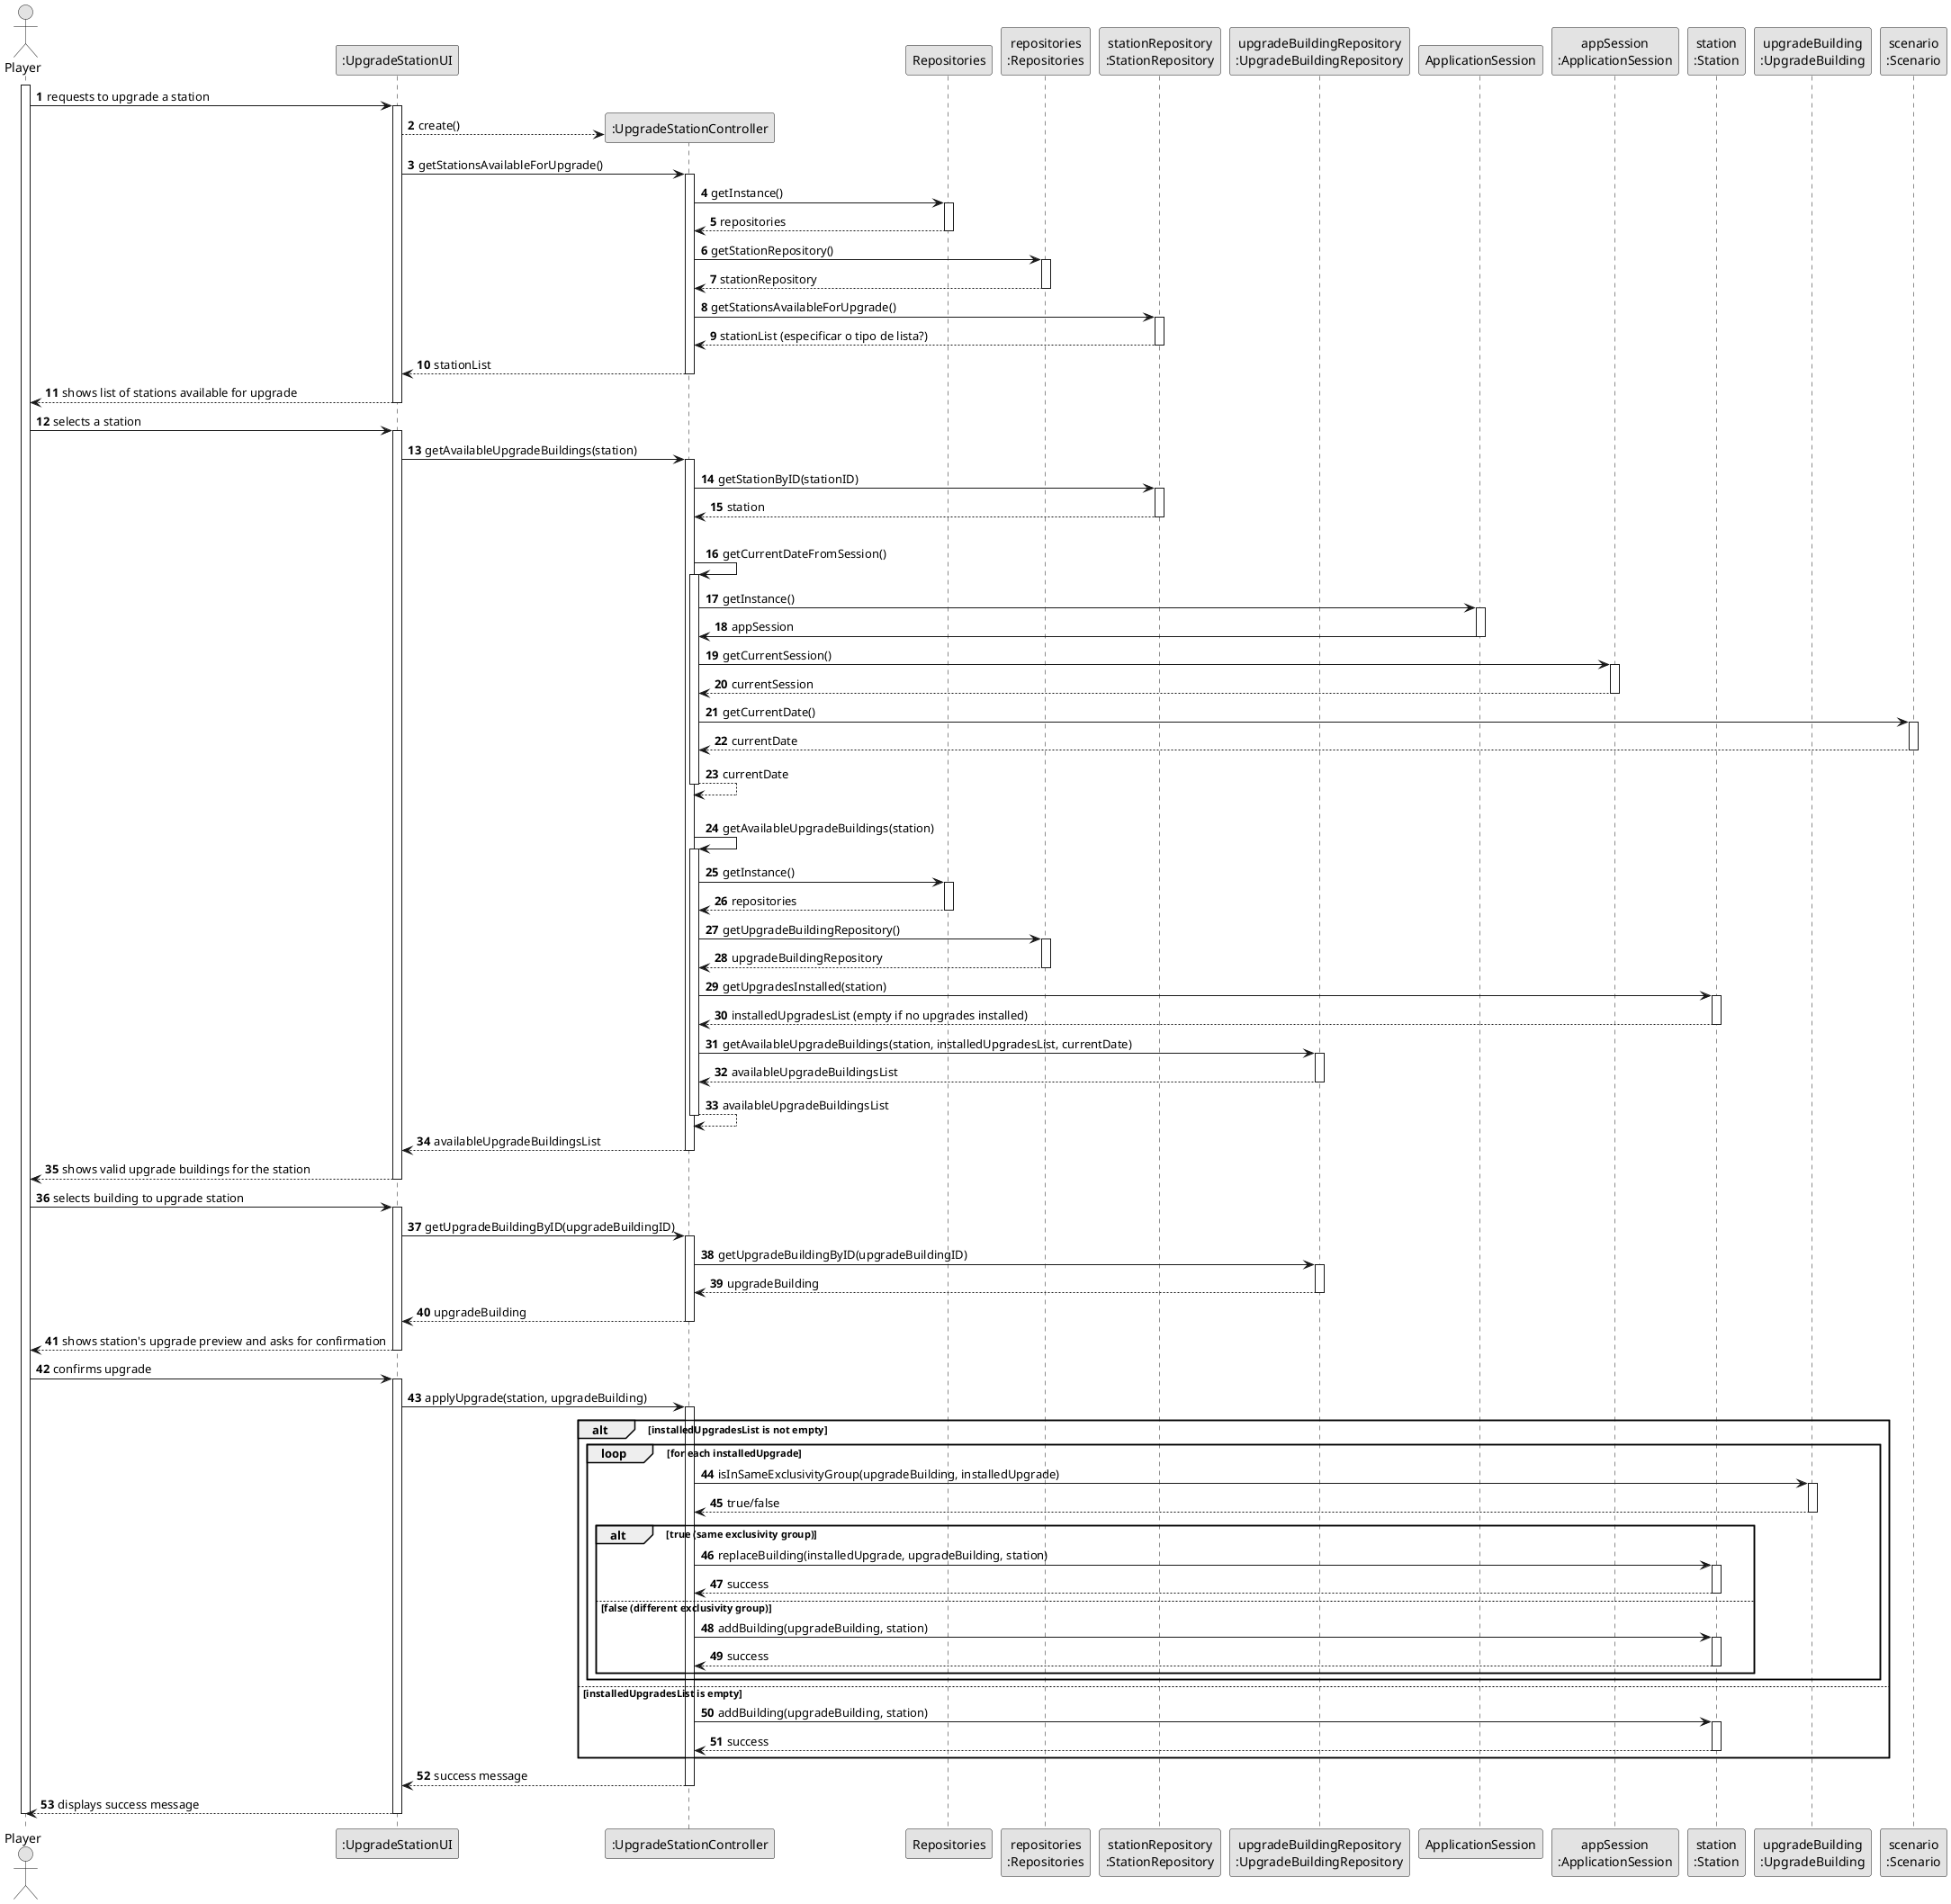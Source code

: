 @startuml
skinparam monochrome true
skinparam packageStyle rectangle
skinparam shadowing false

autonumber

actor "Player" as PLAYER
participant ":UpgradeStationUI" as UI
participant ":UpgradeStationController" as CTRL
participant "Repositories" as REPOS
participant "repositories\n:Repositories" as REPOS_SINGLETON
participant "stationRepository\n:StationRepository" as STATION_REPO
participant "upgradeBuildingRepository\n:UpgradeBuildingRepository" as UPGRADE_BUILDING_REPO
participant "ApplicationSession" as APP_SESSION
participant "appSession\n:ApplicationSession" as APP_SESSION_SINGLETON
participant "station\n:Station" as STATION
participant "upgradeBuilding\n:UpgradeBuilding" as UPGRADE_BUILDING
participant "scenario\n:Scenario" as SCENARIO

activate PLAYER

PLAYER -> UI : requests to upgrade a station
activate UI

UI --> CTRL** : create()

UI -> CTRL : getStationsAvailableForUpgrade()
activate CTRL

CTRL -> REPOS : getInstance()
activate REPOS

REPOS --> CTRL : repositories
deactivate REPOS

CTRL -> REPOS_SINGLETON : getStationRepository()
activate REPOS_SINGLETON

REPOS_SINGLETON --> CTRL : stationRepository
deactivate REPOS_SINGLETON

CTRL -> STATION_REPO : getStationsAvailableForUpgrade()
activate STATION_REPO
STATION_REPO --> CTRL : stationList (especificar o tipo de lista?)
deactivate STATION_REPO

CTRL --> UI : stationList
deactivate CTRL

UI --> PLAYER : shows list of stations available for upgrade
deactivate UI

PLAYER -> UI : selects a station
activate UI

UI -> CTRL : getAvailableUpgradeBuildings(station)
activate CTRL

CTRL -> STATION_REPO : getStationByID(stationID)
activate STATION_REPO
STATION_REPO --> CTRL : station
deactivate STATION_REPO

|||
CTRL -> CTRL : getCurrentDateFromSession()
activate CTRL
                CTRL -> APP_SESSION: getInstance()
                activate APP_SESSION
                    APP_SESSION -> CTRL: appSession
                deactivate APP_SESSION

                CTRL -> APP_SESSION_SINGLETON: getCurrentSession()
                activate APP_SESSION_SINGLETON
                    APP_SESSION_SINGLETON --> CTRL: currentSession
                deactivate APP_SESSION_SINGLETON

CTRL -> SCENARIO : getCurrentDate()
activate SCENARIO

SCENARIO --> CTRL : currentDate
deactivate SCENARIO

CTRL --> CTRL : currentDate
deactivate CTRL

|||
CTRL -> CTRL : getAvailableUpgradeBuildings(station)
activate CTRL
CTRL -> REPOS : getInstance()
activate REPOS
REPOS --> CTRL : repositories
deactivate REPOS

CTRL -> REPOS_SINGLETON : getUpgradeBuildingRepository()
activate REPOS_SINGLETON

REPOS_SINGLETON --> CTRL : upgradeBuildingRepository
deactivate REPOS_SINGLETON

CTRL -> STATION : getUpgradesInstalled(station)
activate STATION

STATION --> CTRL : installedUpgradesList (empty if no upgrades installed)
deactivate STATION

CTRL -> UPGRADE_BUILDING_REPO : getAvailableUpgradeBuildings(station, installedUpgradesList, currentDate)
activate UPGRADE_BUILDING_REPO
UPGRADE_BUILDING_REPO --> CTRL : availableUpgradeBuildingsList
deactivate UPGRADE_BUILDING_REPO

CTRL --> CTRL : availableUpgradeBuildingsList
deactivate CTRL

CTRL --> UI : availableUpgradeBuildingsList
deactivate CTRL

UI --> PLAYER : shows valid upgrade buildings for the station
deactivate UI

PLAYER -> UI : selects building to upgrade station
activate UI

UI -> CTRL : getUpgradeBuildingByID(upgradeBuildingID)
activate CTRL
CTRL -> UPGRADE_BUILDING_REPO : getUpgradeBuildingByID(upgradeBuildingID)
activate UPGRADE_BUILDING_REPO
UPGRADE_BUILDING_REPO --> CTRL : upgradeBuilding
deactivate UPGRADE_BUILDING_REPO
CTRL --> UI : upgradeBuilding
deactivate CTRL

UI --> PLAYER : shows station's upgrade preview and asks for confirmation
deactivate UI

PLAYER -> UI : confirms upgrade
activate UI
UI -> CTRL : applyUpgrade(station, upgradeBuilding)
activate CTRL

alt installedUpgradesList is not empty
loop for each installedUpgrade
CTRL -> UPGRADE_BUILDING : isInSameExclusivityGroup(upgradeBuilding, installedUpgrade)
activate UPGRADE_BUILDING
UPGRADE_BUILDING --> CTRL : true/false
deactivate UPGRADE_BUILDING

alt true (same exclusivity group)
CTRL -> STATION : replaceBuilding(installedUpgrade, upgradeBuilding, station)
activate STATION

STATION --> CTRL : success
deactivate STATION
else false (different exclusivity group)
CTRL -> STATION : addBuilding(upgradeBuilding, station)
activate STATION

STATION --> CTRL : success
deactivate STATION
end

end
else installedUpgradesList is empty
CTRL -> STATION : addBuilding(upgradeBuilding, station)
activate STATION

STATION --> CTRL : success
deactivate STATION
end

'Devo no fim do replaceBuilding ou addBuilding guardar a station no repositorio novamente, ou guardar a alteracao em si?
CTRL --> UI : success message
deactivate CTRL

UI --> PLAYER : displays success message
deactivate UI

deactivate PLAYER
@enduml